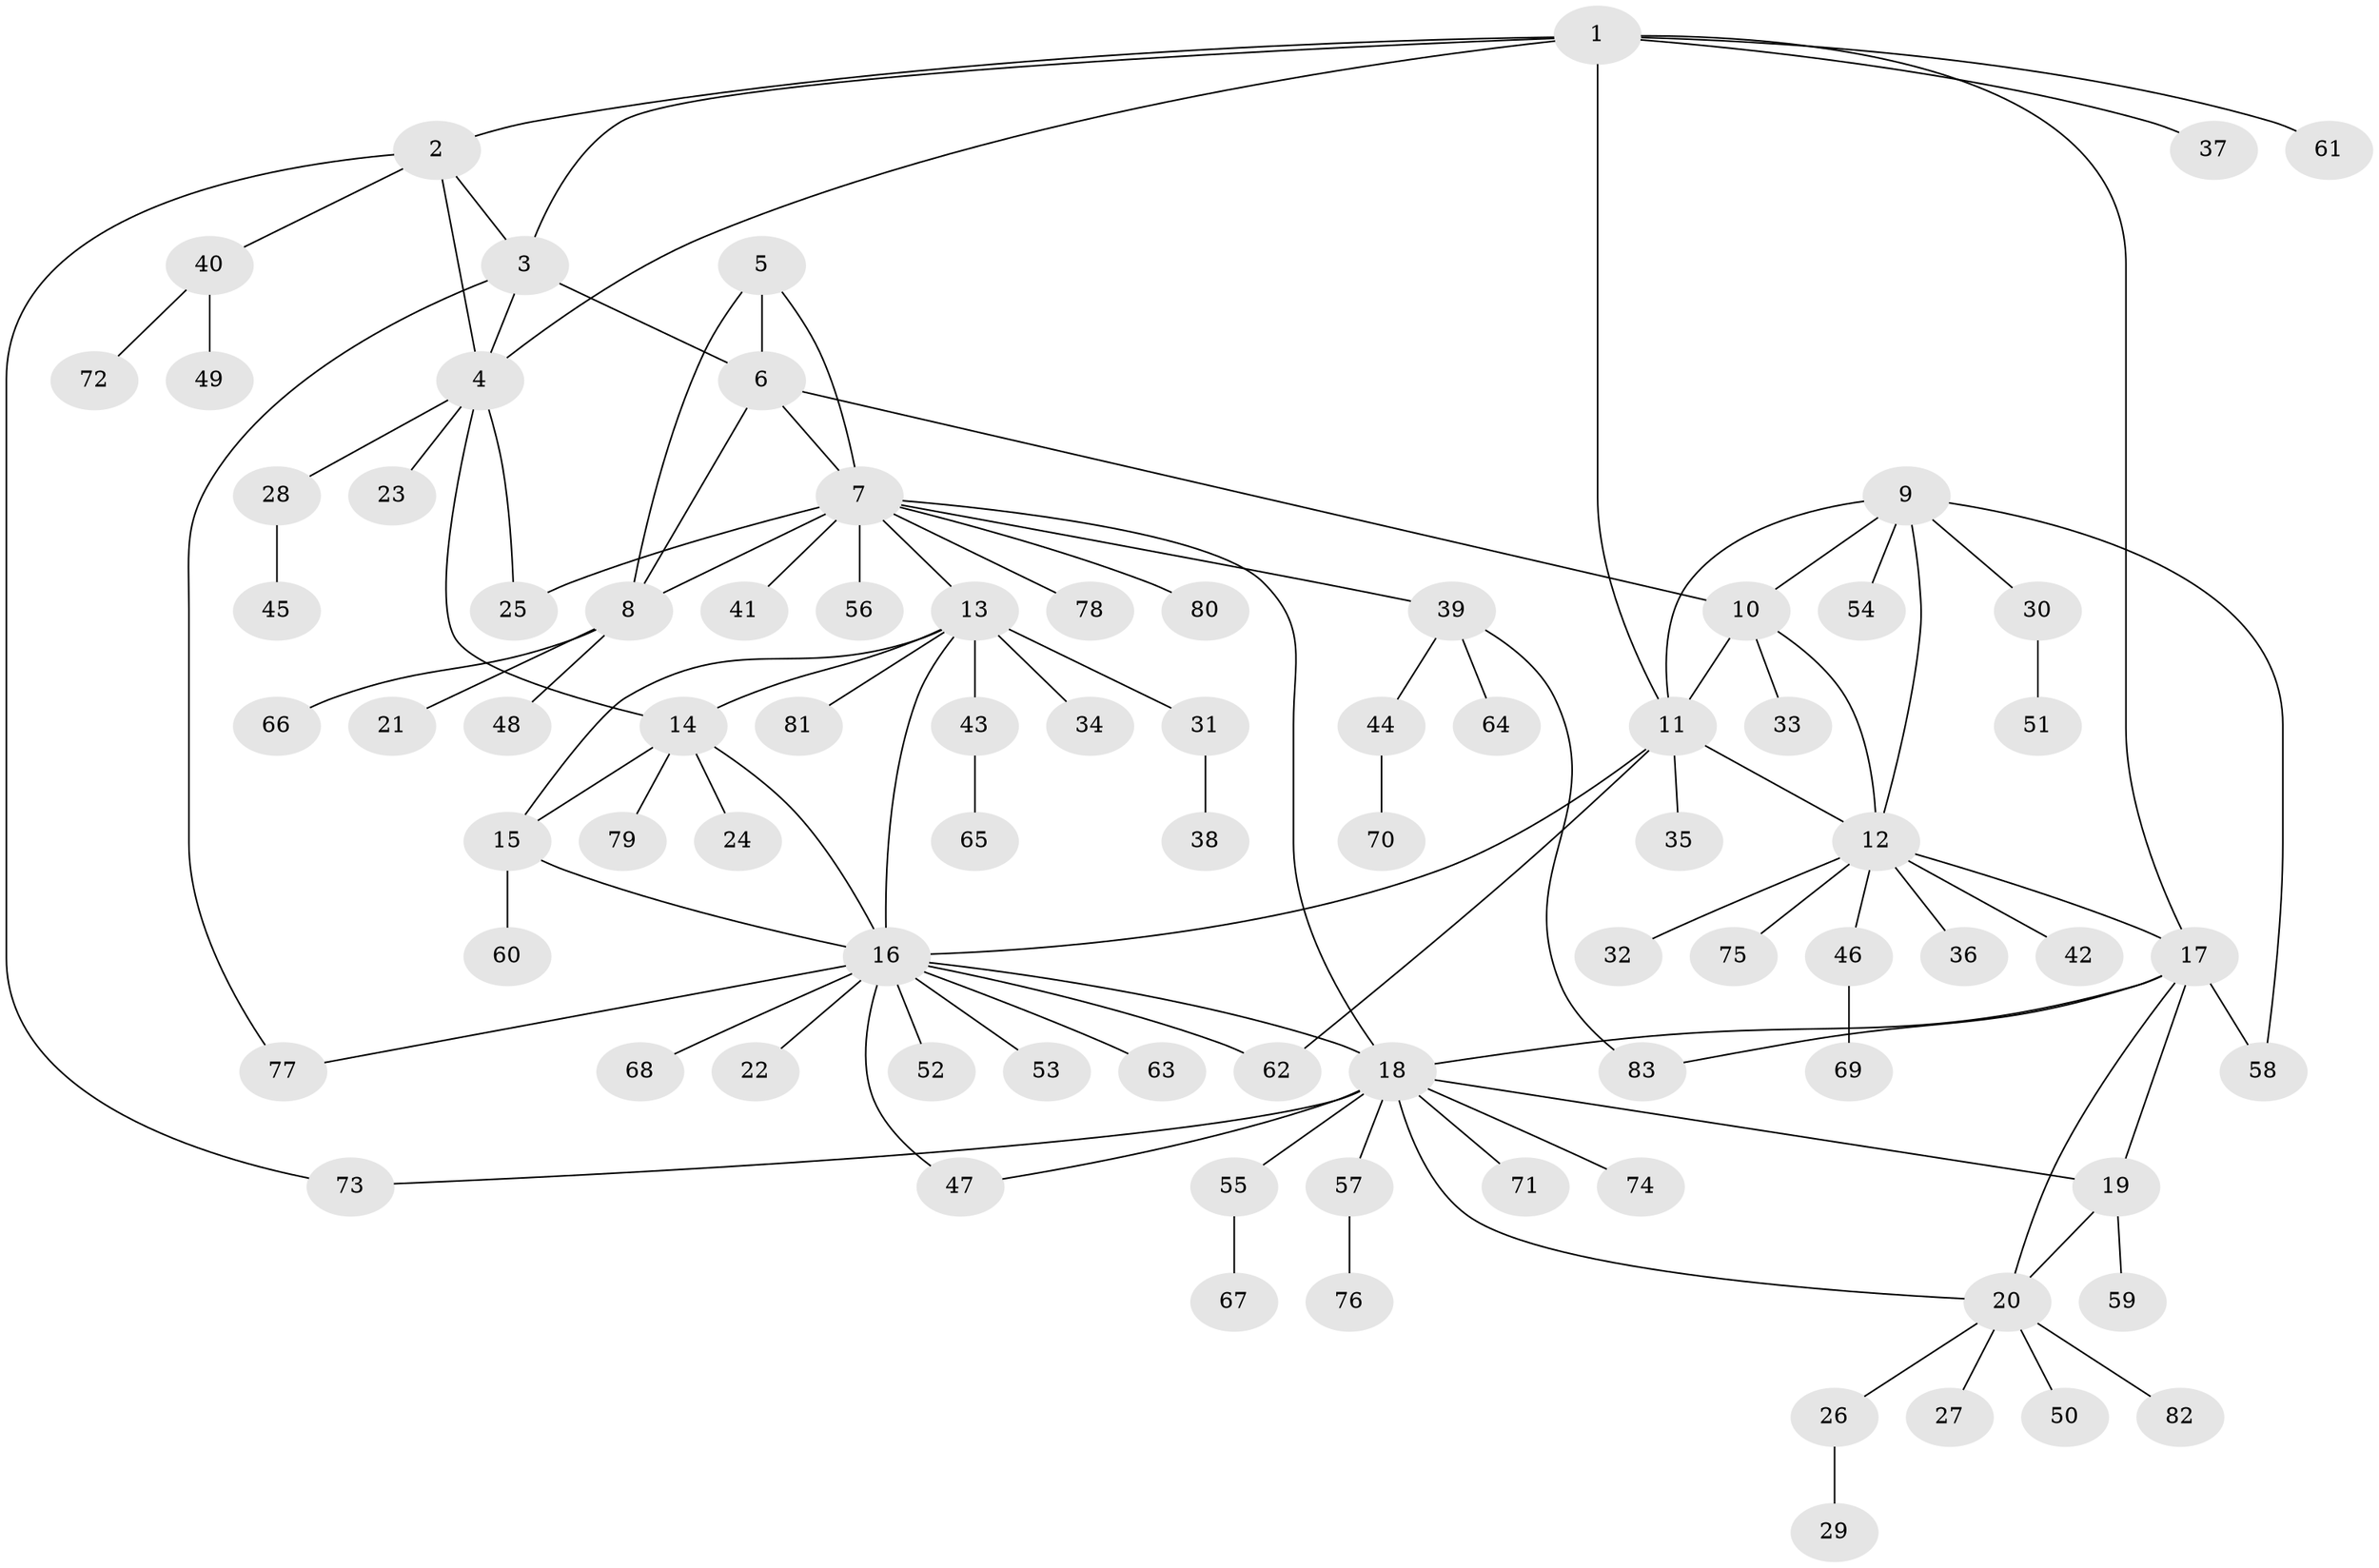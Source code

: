 // coarse degree distribution, {12: 0.01639344262295082, 6: 0.04918032786885246, 5: 0.03278688524590164, 2: 0.14754098360655737, 7: 0.03278688524590164, 9: 0.01639344262295082, 8: 0.03278688524590164, 4: 0.01639344262295082, 11: 0.01639344262295082, 10: 0.01639344262295082, 3: 0.03278688524590164, 1: 0.5901639344262295}
// Generated by graph-tools (version 1.1) at 2025/42/03/06/25 10:42:15]
// undirected, 83 vertices, 110 edges
graph export_dot {
graph [start="1"]
  node [color=gray90,style=filled];
  1;
  2;
  3;
  4;
  5;
  6;
  7;
  8;
  9;
  10;
  11;
  12;
  13;
  14;
  15;
  16;
  17;
  18;
  19;
  20;
  21;
  22;
  23;
  24;
  25;
  26;
  27;
  28;
  29;
  30;
  31;
  32;
  33;
  34;
  35;
  36;
  37;
  38;
  39;
  40;
  41;
  42;
  43;
  44;
  45;
  46;
  47;
  48;
  49;
  50;
  51;
  52;
  53;
  54;
  55;
  56;
  57;
  58;
  59;
  60;
  61;
  62;
  63;
  64;
  65;
  66;
  67;
  68;
  69;
  70;
  71;
  72;
  73;
  74;
  75;
  76;
  77;
  78;
  79;
  80;
  81;
  82;
  83;
  1 -- 2;
  1 -- 3;
  1 -- 4;
  1 -- 11;
  1 -- 17;
  1 -- 37;
  1 -- 61;
  2 -- 3;
  2 -- 4;
  2 -- 40;
  2 -- 73;
  3 -- 4;
  3 -- 6;
  3 -- 77;
  4 -- 14;
  4 -- 23;
  4 -- 25;
  4 -- 28;
  5 -- 6;
  5 -- 7;
  5 -- 8;
  6 -- 7;
  6 -- 8;
  6 -- 10;
  7 -- 8;
  7 -- 13;
  7 -- 18;
  7 -- 25;
  7 -- 39;
  7 -- 41;
  7 -- 56;
  7 -- 78;
  7 -- 80;
  8 -- 21;
  8 -- 48;
  8 -- 66;
  9 -- 10;
  9 -- 11;
  9 -- 12;
  9 -- 30;
  9 -- 54;
  9 -- 58;
  10 -- 11;
  10 -- 12;
  10 -- 33;
  11 -- 12;
  11 -- 16;
  11 -- 35;
  11 -- 62;
  12 -- 17;
  12 -- 32;
  12 -- 36;
  12 -- 42;
  12 -- 46;
  12 -- 75;
  13 -- 14;
  13 -- 15;
  13 -- 16;
  13 -- 31;
  13 -- 34;
  13 -- 43;
  13 -- 81;
  14 -- 15;
  14 -- 16;
  14 -- 24;
  14 -- 79;
  15 -- 16;
  15 -- 60;
  16 -- 18;
  16 -- 22;
  16 -- 47;
  16 -- 52;
  16 -- 53;
  16 -- 62;
  16 -- 63;
  16 -- 68;
  16 -- 77;
  17 -- 18;
  17 -- 19;
  17 -- 20;
  17 -- 58;
  17 -- 83;
  18 -- 19;
  18 -- 20;
  18 -- 47;
  18 -- 55;
  18 -- 57;
  18 -- 71;
  18 -- 73;
  18 -- 74;
  19 -- 20;
  19 -- 59;
  20 -- 26;
  20 -- 27;
  20 -- 50;
  20 -- 82;
  26 -- 29;
  28 -- 45;
  30 -- 51;
  31 -- 38;
  39 -- 44;
  39 -- 64;
  39 -- 83;
  40 -- 49;
  40 -- 72;
  43 -- 65;
  44 -- 70;
  46 -- 69;
  55 -- 67;
  57 -- 76;
}
